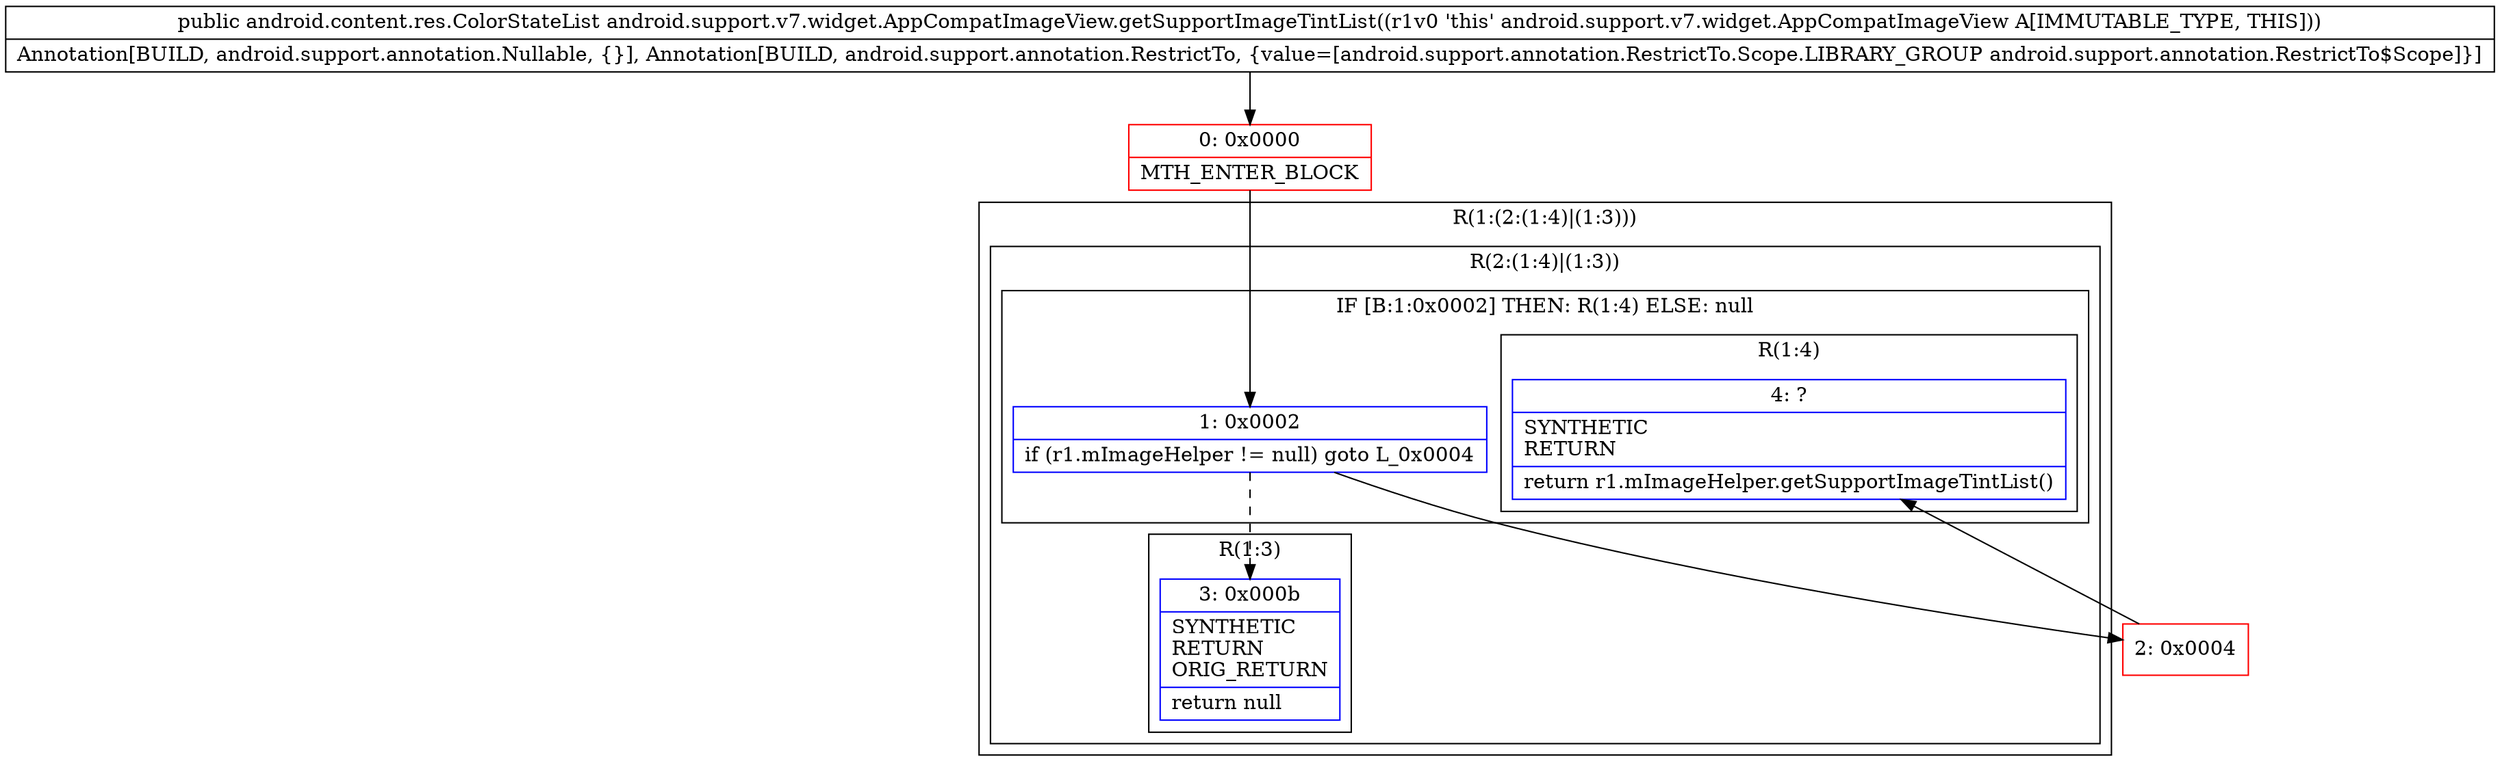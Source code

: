 digraph "CFG forandroid.support.v7.widget.AppCompatImageView.getSupportImageTintList()Landroid\/content\/res\/ColorStateList;" {
subgraph cluster_Region_1054416755 {
label = "R(1:(2:(1:4)|(1:3)))";
node [shape=record,color=blue];
subgraph cluster_Region_1188564796 {
label = "R(2:(1:4)|(1:3))";
node [shape=record,color=blue];
subgraph cluster_IfRegion_1089918210 {
label = "IF [B:1:0x0002] THEN: R(1:4) ELSE: null";
node [shape=record,color=blue];
Node_1 [shape=record,label="{1\:\ 0x0002|if (r1.mImageHelper != null) goto L_0x0004\l}"];
subgraph cluster_Region_429598305 {
label = "R(1:4)";
node [shape=record,color=blue];
Node_4 [shape=record,label="{4\:\ ?|SYNTHETIC\lRETURN\l|return r1.mImageHelper.getSupportImageTintList()\l}"];
}
}
subgraph cluster_Region_1867481254 {
label = "R(1:3)";
node [shape=record,color=blue];
Node_3 [shape=record,label="{3\:\ 0x000b|SYNTHETIC\lRETURN\lORIG_RETURN\l|return null\l}"];
}
}
}
Node_0 [shape=record,color=red,label="{0\:\ 0x0000|MTH_ENTER_BLOCK\l}"];
Node_2 [shape=record,color=red,label="{2\:\ 0x0004}"];
MethodNode[shape=record,label="{public android.content.res.ColorStateList android.support.v7.widget.AppCompatImageView.getSupportImageTintList((r1v0 'this' android.support.v7.widget.AppCompatImageView A[IMMUTABLE_TYPE, THIS]))  | Annotation[BUILD, android.support.annotation.Nullable, \{\}], Annotation[BUILD, android.support.annotation.RestrictTo, \{value=[android.support.annotation.RestrictTo.Scope.LIBRARY_GROUP android.support.annotation.RestrictTo$Scope]\}]\l}"];
MethodNode -> Node_0;
Node_1 -> Node_2;
Node_1 -> Node_3[style=dashed];
Node_0 -> Node_1;
Node_2 -> Node_4;
}

